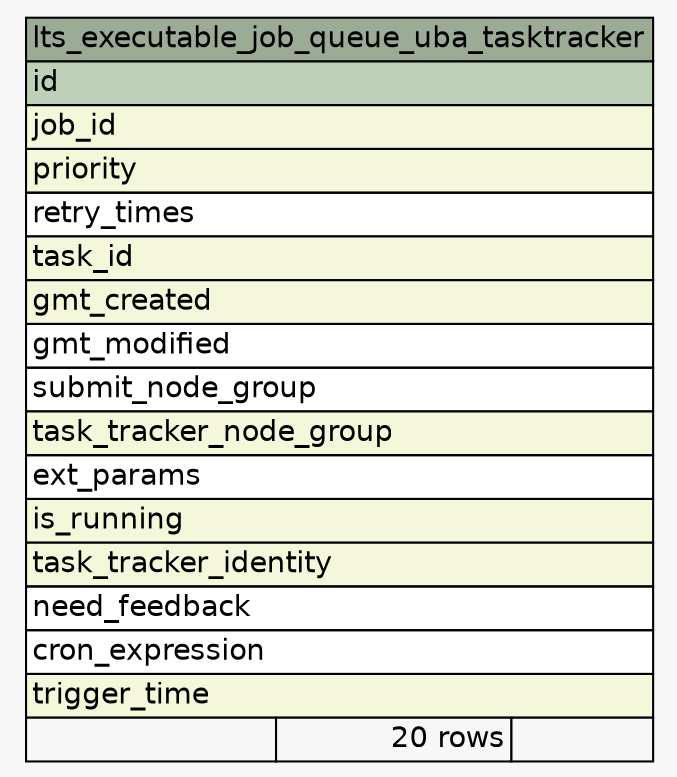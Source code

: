 // dot 2.36.0 on Windows 7 6.1
// SchemaSpy rev 590
digraph "lts_executable_job_queue_uba_tasktracker" {
  graph [
    rankdir="RL"
    bgcolor="#f7f7f7"
    nodesep="0.18"
    ranksep="0.46"
    fontname="Helvetica"
    fontsize="14"
  ];
  node [
    fontname="Helvetica"
    fontsize="14"
    shape="plaintext"
  ];
  edge [
    arrowsize="0.8"
  ];
  "lts_executable_job_queue_uba_tasktracker" [
    label=<
    <TABLE BORDER="0" CELLBORDER="1" CELLSPACING="0" BGCOLOR="#ffffff">
      <TR><TD COLSPAN="3" BGCOLOR="#9bab96" ALIGN="CENTER">lts_executable_job_queue_uba_tasktracker</TD></TR>
      <TR><TD PORT="id" COLSPAN="3" BGCOLOR="#bed1b8" ALIGN="LEFT">id</TD></TR>
      <TR><TD PORT="job_id" COLSPAN="3" BGCOLOR="#f4f7da" ALIGN="LEFT">job_id</TD></TR>
      <TR><TD PORT="priority" COLSPAN="3" BGCOLOR="#f4f7da" ALIGN="LEFT">priority</TD></TR>
      <TR><TD PORT="retry_times" COLSPAN="3" ALIGN="LEFT">retry_times</TD></TR>
      <TR><TD PORT="task_id" COLSPAN="3" BGCOLOR="#f4f7da" ALIGN="LEFT">task_id</TD></TR>
      <TR><TD PORT="gmt_created" COLSPAN="3" BGCOLOR="#f4f7da" ALIGN="LEFT">gmt_created</TD></TR>
      <TR><TD PORT="gmt_modified" COLSPAN="3" ALIGN="LEFT">gmt_modified</TD></TR>
      <TR><TD PORT="submit_node_group" COLSPAN="3" ALIGN="LEFT">submit_node_group</TD></TR>
      <TR><TD PORT="task_tracker_node_group" COLSPAN="3" BGCOLOR="#f4f7da" ALIGN="LEFT">task_tracker_node_group</TD></TR>
      <TR><TD PORT="ext_params" COLSPAN="3" ALIGN="LEFT">ext_params</TD></TR>
      <TR><TD PORT="is_running" COLSPAN="3" BGCOLOR="#f4f7da" ALIGN="LEFT">is_running</TD></TR>
      <TR><TD PORT="task_tracker_identity" COLSPAN="3" BGCOLOR="#f4f7da" ALIGN="LEFT">task_tracker_identity</TD></TR>
      <TR><TD PORT="need_feedback" COLSPAN="3" ALIGN="LEFT">need_feedback</TD></TR>
      <TR><TD PORT="cron_expression" COLSPAN="3" ALIGN="LEFT">cron_expression</TD></TR>
      <TR><TD PORT="trigger_time" COLSPAN="3" BGCOLOR="#f4f7da" ALIGN="LEFT">trigger_time</TD></TR>
      <TR><TD ALIGN="LEFT" BGCOLOR="#f7f7f7">  </TD><TD ALIGN="RIGHT" BGCOLOR="#f7f7f7">20 rows</TD><TD ALIGN="RIGHT" BGCOLOR="#f7f7f7">  </TD></TR>
    </TABLE>>
    URL="tables/lts_executable_job_queue_uba_tasktracker.html"
    tooltip="lts_executable_job_queue_uba_tasktracker"
  ];
}
